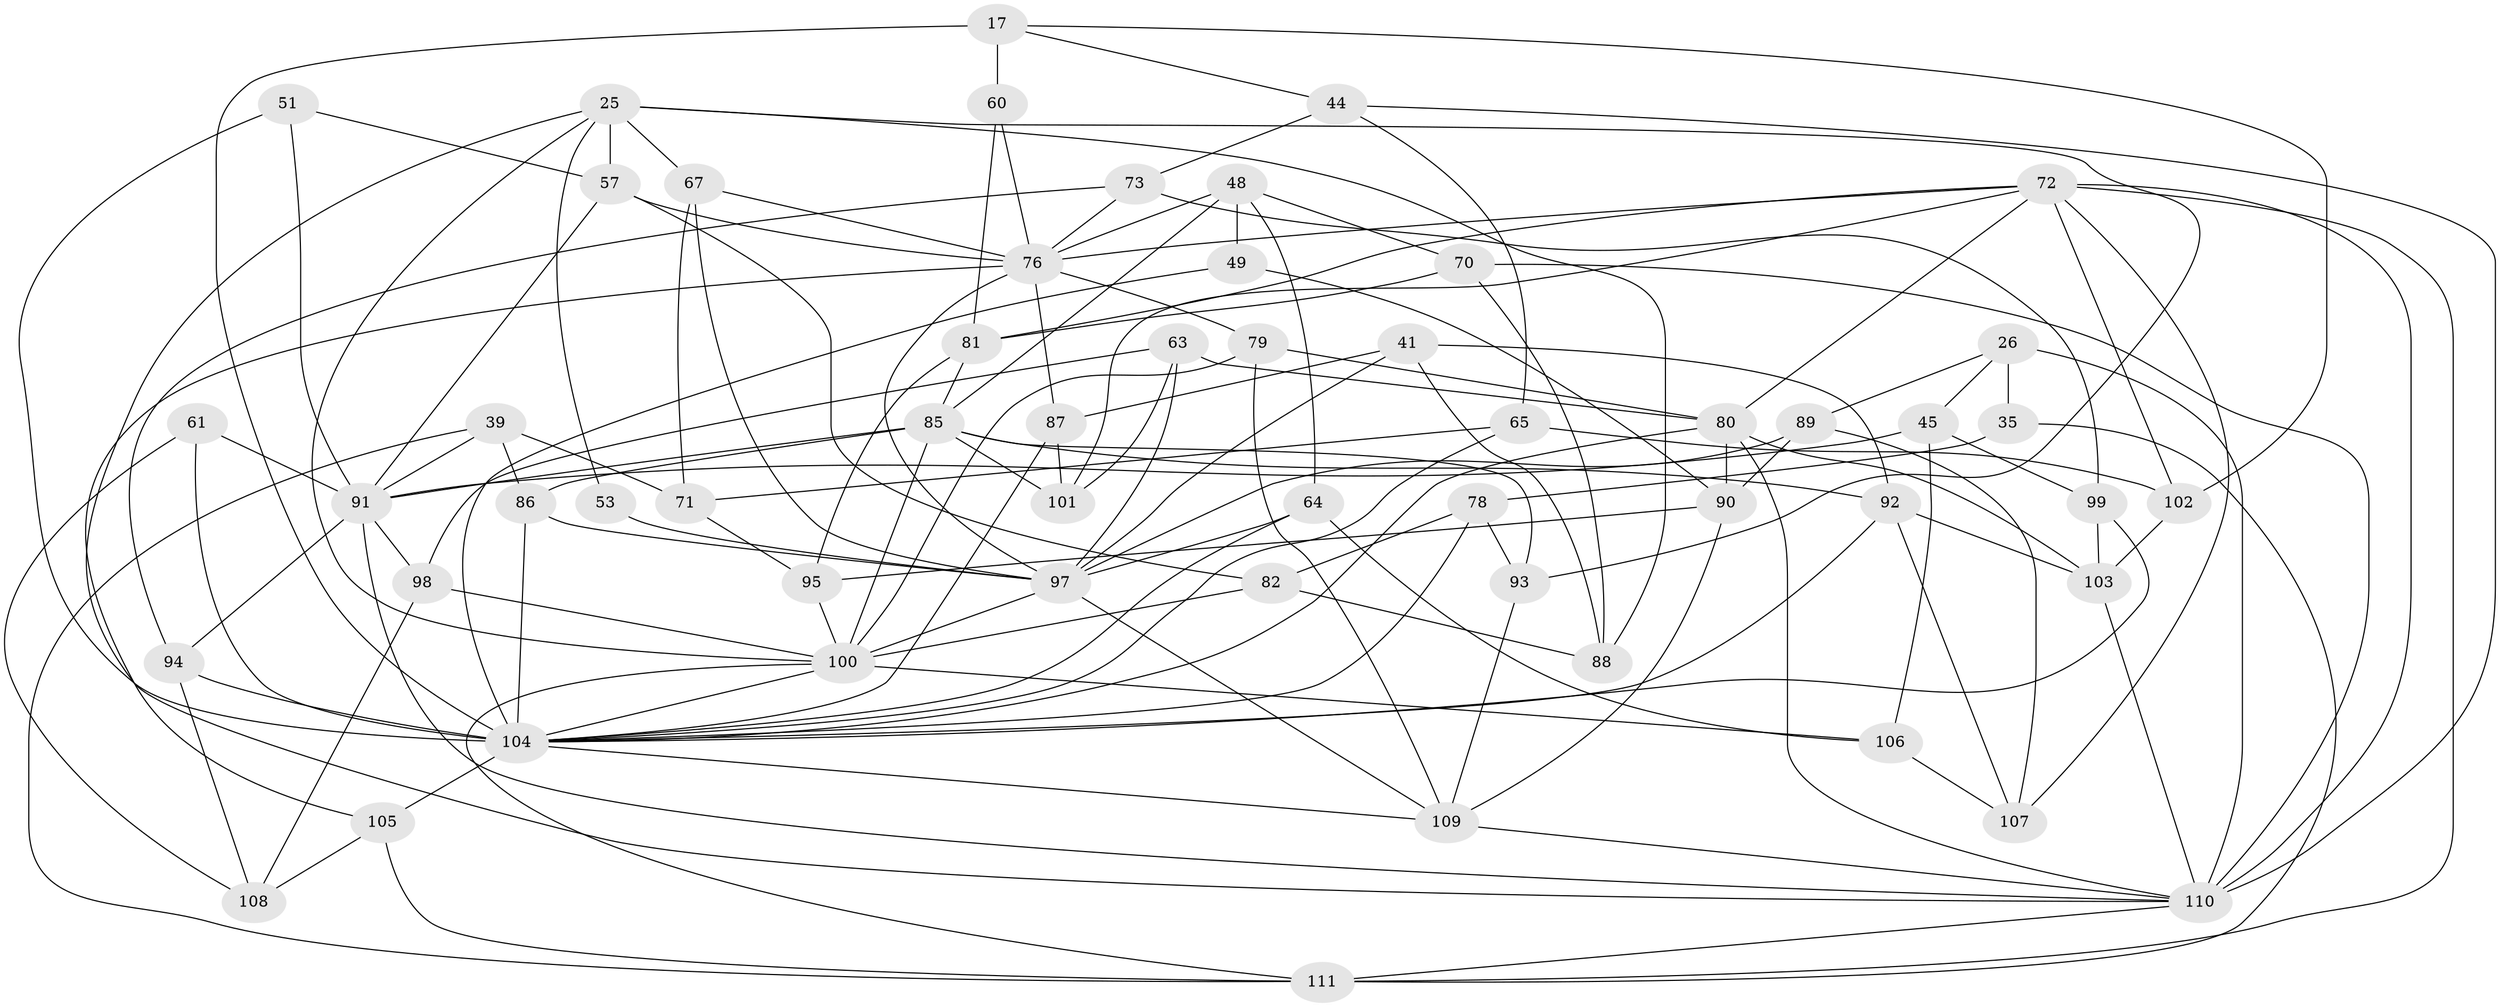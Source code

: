 // original degree distribution, {4: 1.0}
// Generated by graph-tools (version 1.1) at 2025/57/03/09/25 04:57:35]
// undirected, 55 vertices, 139 edges
graph export_dot {
graph [start="1"]
  node [color=gray90,style=filled];
  17 [super="+12"];
  25 [super="+11+13"];
  26 [super="+15"];
  35;
  39;
  41;
  44;
  45;
  48 [super="+3"];
  49;
  51;
  53;
  57 [super="+36"];
  60;
  61;
  63;
  64;
  65;
  67;
  70;
  71;
  72 [super="+23+42+37"];
  73;
  76 [super="+21+66+28+74"];
  78;
  79;
  80 [super="+40"];
  81 [super="+1"];
  82;
  85 [super="+9+68"];
  86;
  87 [super="+54"];
  88;
  89;
  90 [super="+77"];
  91 [super="+30+75+83"];
  92 [super="+43"];
  93;
  94 [super="+46"];
  95 [super="+19"];
  97 [super="+52+62+47+56"];
  98;
  99;
  100 [super="+18+96"];
  101;
  102;
  103 [super="+50"];
  104 [super="+8+20+84+58"];
  105 [super="+31"];
  106;
  107 [super="+16"];
  108;
  109 [super="+32"];
  110 [super="+14+22+69"];
  111 [super="+59"];
  17 -- 60 [weight=2];
  17 -- 102;
  17 -- 44;
  17 -- 104 [weight=2];
  25 -- 57 [weight=2];
  25 -- 100;
  25 -- 67;
  25 -- 53;
  25 -- 88;
  25 -- 93;
  25 -- 110;
  26 -- 35 [weight=2];
  26 -- 89;
  26 -- 45;
  26 -- 110 [weight=2];
  35 -- 111;
  35 -- 78;
  39 -- 71;
  39 -- 86;
  39 -- 111;
  39 -- 91;
  41 -- 92;
  41 -- 88;
  41 -- 87;
  41 -- 97;
  44 -- 65;
  44 -- 73;
  44 -- 110;
  45 -- 99;
  45 -- 106;
  45 -- 91;
  48 -- 64;
  48 -- 49 [weight=2];
  48 -- 70;
  48 -- 85;
  48 -- 76;
  49 -- 90;
  49 -- 104;
  51 -- 104 [weight=2];
  51 -- 57;
  51 -- 91;
  53 -- 97 [weight=3];
  57 -- 82;
  57 -- 76;
  57 -- 91;
  60 -- 76;
  60 -- 81;
  61 -- 108;
  61 -- 91;
  61 -- 104 [weight=2];
  63 -- 101;
  63 -- 98;
  63 -- 80;
  63 -- 97;
  64 -- 106;
  64 -- 104;
  64 -- 97;
  65 -- 102;
  65 -- 71;
  65 -- 104;
  67 -- 71;
  67 -- 97;
  67 -- 76;
  70 -- 81;
  70 -- 88;
  70 -- 110;
  71 -- 95;
  72 -- 80;
  72 -- 76 [weight=2];
  72 -- 107 [weight=2];
  72 -- 101;
  72 -- 111 [weight=2];
  72 -- 102;
  72 -- 81 [weight=2];
  72 -- 110;
  73 -- 94;
  73 -- 99;
  73 -- 76;
  76 -- 87 [weight=2];
  76 -- 79;
  76 -- 105;
  76 -- 97;
  78 -- 93;
  78 -- 82;
  78 -- 104;
  79 -- 109;
  79 -- 100;
  79 -- 80;
  80 -- 104;
  80 -- 90 [weight=2];
  80 -- 103;
  80 -- 110;
  81 -- 95;
  81 -- 85;
  82 -- 88;
  82 -- 100;
  85 -- 93;
  85 -- 100;
  85 -- 101;
  85 -- 92;
  85 -- 86;
  85 -- 91;
  86 -- 104;
  86 -- 97;
  87 -- 104 [weight=2];
  87 -- 101;
  89 -- 107;
  89 -- 90;
  89 -- 97;
  90 -- 95;
  90 -- 109;
  91 -- 98;
  91 -- 94 [weight=2];
  91 -- 110;
  92 -- 107 [weight=2];
  92 -- 104;
  92 -- 103;
  93 -- 109;
  94 -- 104 [weight=2];
  94 -- 108;
  95 -- 100 [weight=3];
  97 -- 109;
  97 -- 100 [weight=3];
  98 -- 108;
  98 -- 100;
  99 -- 104;
  99 -- 103;
  100 -- 106;
  100 -- 104;
  100 -- 111;
  102 -- 103;
  103 -- 110 [weight=2];
  104 -- 105 [weight=2];
  104 -- 109;
  105 -- 111 [weight=2];
  105 -- 108;
  106 -- 107;
  109 -- 110;
  110 -- 111;
}
